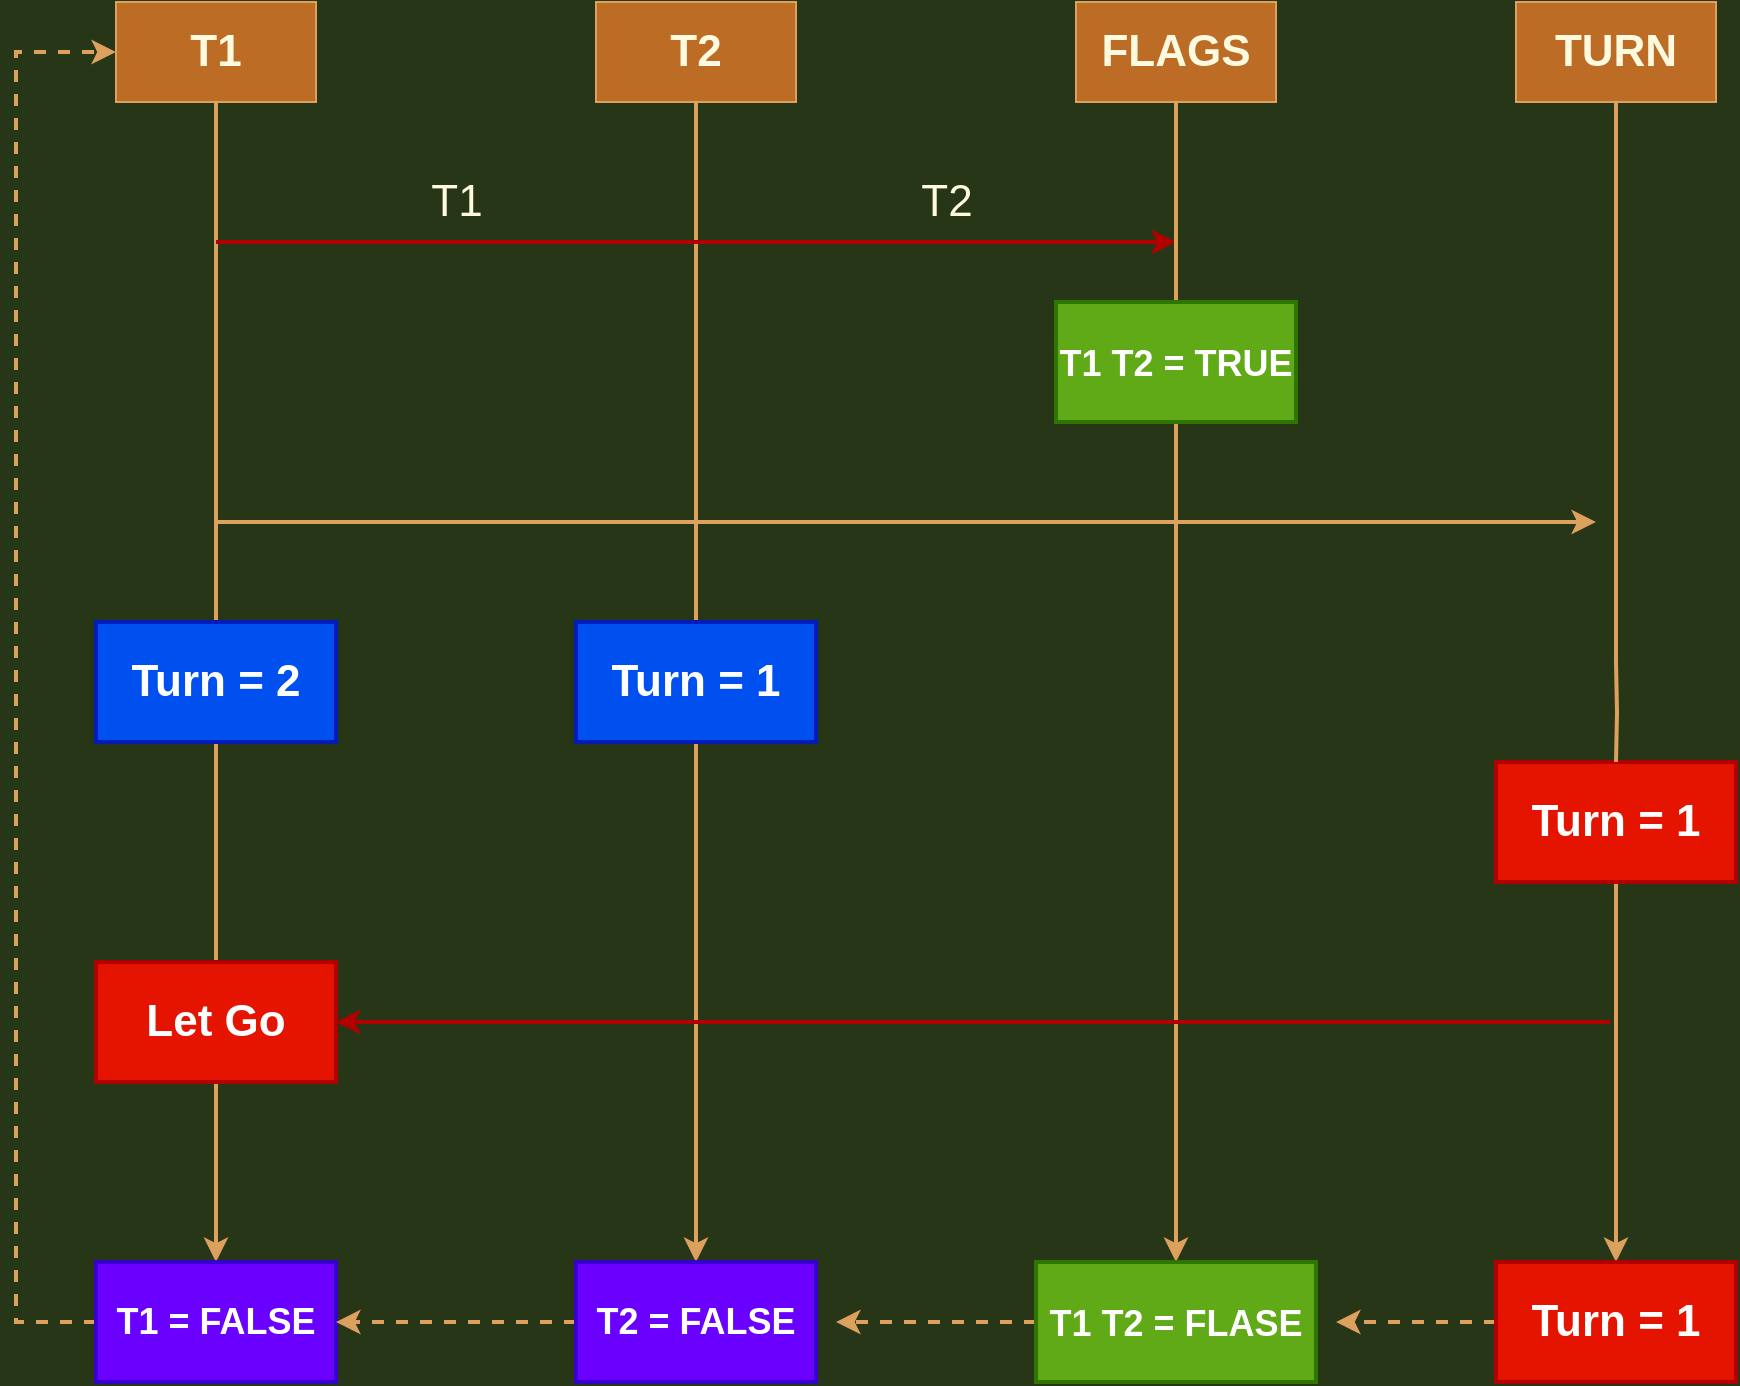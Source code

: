 <mxfile version="20.2.3" type="github">
  <diagram id="YKywLJ4MnfaMVIdNtOzC" name="第 1 页">
    <mxGraphModel dx="1143" dy="798" grid="1" gridSize="10" guides="1" tooltips="1" connect="1" arrows="1" fold="1" page="1" pageScale="1" pageWidth="1169" pageHeight="1654" background="#283618" math="0" shadow="0">
      <root>
        <mxCell id="0" />
        <mxCell id="1" parent="0" />
        <mxCell id="cNrf6fbMtUB66gXVMf4M-5" style="edgeStyle=orthogonalEdgeStyle;rounded=0;orthogonalLoop=1;jettySize=auto;html=1;fontColor=#FEFAE0;strokeColor=#DDA15E;fillColor=#BC6C25;strokeWidth=2;" edge="1" parent="1" source="cNrf6fbMtUB66gXVMf4M-3">
          <mxGeometry relative="1" as="geometry">
            <mxPoint x="360" y="840" as="targetPoint" />
          </mxGeometry>
        </mxCell>
        <mxCell id="cNrf6fbMtUB66gXVMf4M-3" value="&lt;span style=&quot;font-size: 22px;&quot;&gt;&lt;b&gt;T1&lt;/b&gt;&lt;/span&gt;" style="rounded=0;whiteSpace=wrap;html=1;fillColor=#BC6C25;strokeColor=#DDA15E;fontColor=#FEFAE0;" vertex="1" parent="1">
          <mxGeometry x="310" y="210" width="100" height="50" as="geometry" />
        </mxCell>
        <mxCell id="cNrf6fbMtUB66gXVMf4M-6" style="edgeStyle=orthogonalEdgeStyle;rounded=0;orthogonalLoop=1;jettySize=auto;html=1;fontColor=#FEFAE0;strokeColor=#DDA15E;strokeWidth=2;fillColor=#BC6C25;" edge="1" parent="1" source="cNrf6fbMtUB66gXVMf4M-4">
          <mxGeometry relative="1" as="geometry">
            <mxPoint x="600" y="840" as="targetPoint" />
          </mxGeometry>
        </mxCell>
        <mxCell id="cNrf6fbMtUB66gXVMf4M-4" value="&lt;span style=&quot;font-size: 22px;&quot;&gt;&lt;b&gt;T2&lt;/b&gt;&lt;/span&gt;" style="rounded=0;whiteSpace=wrap;html=1;fillColor=#BC6C25;strokeColor=#DDA15E;fontColor=#FEFAE0;" vertex="1" parent="1">
          <mxGeometry x="550" y="210" width="100" height="50" as="geometry" />
        </mxCell>
        <mxCell id="cNrf6fbMtUB66gXVMf4M-10" style="edgeStyle=orthogonalEdgeStyle;rounded=0;orthogonalLoop=1;jettySize=auto;html=1;fontColor=#FEFAE0;strokeColor=#DDA15E;strokeWidth=2;fillColor=#BC6C25;startArrow=none;exitX=0.5;exitY=1;exitDx=0;exitDy=0;" edge="1" parent="1" source="cNrf6fbMtUB66gXVMf4M-23">
          <mxGeometry relative="1" as="geometry">
            <mxPoint x="840" y="840" as="targetPoint" />
            <mxPoint x="840" y="410" as="sourcePoint" />
          </mxGeometry>
        </mxCell>
        <mxCell id="cNrf6fbMtUB66gXVMf4M-11" value="&lt;span style=&quot;font-size: 22px;&quot;&gt;&lt;b&gt;FLAGS&lt;/b&gt;&lt;/span&gt;" style="rounded=0;whiteSpace=wrap;html=1;fillColor=#BC6C25;strokeColor=#DDA15E;fontColor=#FEFAE0;" vertex="1" parent="1">
          <mxGeometry x="790" y="210" width="100" height="50" as="geometry" />
        </mxCell>
        <mxCell id="cNrf6fbMtUB66gXVMf4M-12" style="edgeStyle=orthogonalEdgeStyle;rounded=0;orthogonalLoop=1;jettySize=auto;html=1;fontColor=#FEFAE0;strokeColor=#DDA15E;strokeWidth=2;fillColor=#BC6C25;startArrow=none;" edge="1" parent="1" source="cNrf6fbMtUB66gXVMf4M-32">
          <mxGeometry relative="1" as="geometry">
            <mxPoint x="1060" y="840" as="targetPoint" />
            <mxPoint x="1060" y="540" as="sourcePoint" />
          </mxGeometry>
        </mxCell>
        <mxCell id="cNrf6fbMtUB66gXVMf4M-13" value="&lt;span style=&quot;font-size: 22px;&quot;&gt;&lt;b&gt;TURN&lt;/b&gt;&lt;/span&gt;" style="rounded=0;whiteSpace=wrap;html=1;fillColor=#BC6C25;strokeColor=#DDA15E;fontColor=#FEFAE0;" vertex="1" parent="1">
          <mxGeometry x="1010" y="210" width="100" height="50" as="geometry" />
        </mxCell>
        <mxCell id="cNrf6fbMtUB66gXVMf4M-14" value="" style="endArrow=classic;html=1;rounded=0;fontSize=22;fontColor=#FEFAE0;strokeColor=#B20000;strokeWidth=2;fillColor=#e51400;" edge="1" parent="1">
          <mxGeometry width="50" height="50" relative="1" as="geometry">
            <mxPoint x="360" y="330" as="sourcePoint" />
            <mxPoint x="840" y="330" as="targetPoint" />
          </mxGeometry>
        </mxCell>
        <mxCell id="cNrf6fbMtUB66gXVMf4M-15" value="T1" style="text;html=1;align=center;verticalAlign=middle;resizable=0;points=[];autosize=1;strokeColor=none;fillColor=none;fontSize=22;fontColor=#FEFAE0;" vertex="1" parent="1">
          <mxGeometry x="455" y="290" width="50" height="40" as="geometry" />
        </mxCell>
        <mxCell id="cNrf6fbMtUB66gXVMf4M-16" value="T2" style="text;html=1;align=center;verticalAlign=middle;resizable=0;points=[];autosize=1;strokeColor=none;fillColor=none;fontSize=22;fontColor=#FEFAE0;" vertex="1" parent="1">
          <mxGeometry x="700" y="290" width="50" height="40" as="geometry" />
        </mxCell>
        <mxCell id="cNrf6fbMtUB66gXVMf4M-18" value="" style="endArrow=classic;html=1;rounded=0;fontSize=22;fontColor=#FEFAE0;strokeColor=#DDA15E;strokeWidth=2;fillColor=#BC6C25;" edge="1" parent="1">
          <mxGeometry width="50" height="50" relative="1" as="geometry">
            <mxPoint x="360" y="470" as="sourcePoint" />
            <mxPoint x="1050" y="470" as="targetPoint" />
          </mxGeometry>
        </mxCell>
        <mxCell id="cNrf6fbMtUB66gXVMf4M-19" value="" style="edgeStyle=orthogonalEdgeStyle;rounded=0;orthogonalLoop=1;jettySize=auto;html=1;fontColor=#FEFAE0;strokeColor=#DDA15E;strokeWidth=2;fillColor=#BC6C25;endArrow=none;" edge="1" parent="1" source="cNrf6fbMtUB66gXVMf4M-11">
          <mxGeometry relative="1" as="geometry">
            <mxPoint x="840" y="360" as="targetPoint" />
            <mxPoint x="840" y="260" as="sourcePoint" />
          </mxGeometry>
        </mxCell>
        <mxCell id="cNrf6fbMtUB66gXVMf4M-22" value="" style="edgeStyle=orthogonalEdgeStyle;rounded=0;orthogonalLoop=1;jettySize=auto;html=1;fontColor=#FEFAE0;strokeColor=#DDA15E;strokeWidth=2;fillColor=#BC6C25;endArrow=none;" edge="1" parent="1" source="cNrf6fbMtUB66gXVMf4M-13">
          <mxGeometry relative="1" as="geometry">
            <mxPoint x="1060" y="540" as="targetPoint" />
            <mxPoint x="1060" y="260" as="sourcePoint" />
          </mxGeometry>
        </mxCell>
        <mxCell id="cNrf6fbMtUB66gXVMf4M-23" value="&lt;font style=&quot;font-size: 18px;&quot;&gt;T1 T2 = TRUE&lt;/font&gt;" style="rounded=0;whiteSpace=wrap;html=1;fontSize=22;fontColor=#ffffff;strokeColor=#2D7600;strokeWidth=2;fillColor=#60a917;fontStyle=1" vertex="1" parent="1">
          <mxGeometry x="780" y="360" width="120" height="60" as="geometry" />
        </mxCell>
        <mxCell id="cNrf6fbMtUB66gXVMf4M-30" value="Turn = 2" style="rounded=0;whiteSpace=wrap;html=1;fontSize=22;fontColor=#ffffff;strokeColor=#001DBC;strokeWidth=2;fillColor=#0050ef;fontStyle=1" vertex="1" parent="1">
          <mxGeometry x="300" y="520" width="120" height="60" as="geometry" />
        </mxCell>
        <mxCell id="cNrf6fbMtUB66gXVMf4M-31" value="Turn = 1" style="rounded=0;whiteSpace=wrap;html=1;fontSize=22;fontColor=#ffffff;strokeColor=#001DBC;strokeWidth=2;fillColor=#0050ef;fontStyle=1" vertex="1" parent="1">
          <mxGeometry x="540" y="520" width="120" height="60" as="geometry" />
        </mxCell>
        <mxCell id="cNrf6fbMtUB66gXVMf4M-32" value="Turn = 1" style="rounded=0;whiteSpace=wrap;html=1;fontSize=22;fontColor=#ffffff;strokeColor=#B20000;strokeWidth=2;fillColor=#e51400;fontStyle=1" vertex="1" parent="1">
          <mxGeometry x="1000" y="590" width="120" height="60" as="geometry" />
        </mxCell>
        <mxCell id="cNrf6fbMtUB66gXVMf4M-33" value="" style="edgeStyle=orthogonalEdgeStyle;rounded=0;orthogonalLoop=1;jettySize=auto;html=1;fontColor=#FEFAE0;strokeColor=#DDA15E;strokeWidth=2;fillColor=#BC6C25;startArrow=none;endArrow=none;" edge="1" parent="1" target="cNrf6fbMtUB66gXVMf4M-32">
          <mxGeometry relative="1" as="geometry">
            <mxPoint x="1060" y="840" as="targetPoint" />
            <mxPoint x="1060" y="540" as="sourcePoint" />
          </mxGeometry>
        </mxCell>
        <mxCell id="cNrf6fbMtUB66gXVMf4M-34" value="" style="endArrow=classic;html=1;rounded=0;fontSize=22;fontColor=#FEFAE0;strokeColor=#B20000;strokeWidth=2;fillColor=#e51400;" edge="1" parent="1">
          <mxGeometry width="50" height="50" relative="1" as="geometry">
            <mxPoint x="1057" y="720" as="sourcePoint" />
            <mxPoint x="420" y="720" as="targetPoint" />
          </mxGeometry>
        </mxCell>
        <mxCell id="cNrf6fbMtUB66gXVMf4M-36" value="&lt;b&gt;Let Go&lt;/b&gt;" style="rounded=0;whiteSpace=wrap;html=1;fontSize=22;fontColor=#ffffff;strokeColor=#B20000;strokeWidth=2;fillColor=#e51400;" vertex="1" parent="1">
          <mxGeometry x="300" y="690" width="120" height="60" as="geometry" />
        </mxCell>
        <mxCell id="cNrf6fbMtUB66gXVMf4M-39" style="edgeStyle=orthogonalEdgeStyle;rounded=0;orthogonalLoop=1;jettySize=auto;html=1;entryX=0;entryY=0.5;entryDx=0;entryDy=0;fontSize=18;fontColor=#FF3333;strokeColor=#DDA15E;strokeWidth=2;fillColor=#BC6C25;dashed=1;" edge="1" parent="1" source="cNrf6fbMtUB66gXVMf4M-38" target="cNrf6fbMtUB66gXVMf4M-3">
          <mxGeometry relative="1" as="geometry">
            <Array as="points">
              <mxPoint x="260" y="870" />
              <mxPoint x="260" y="235" />
            </Array>
          </mxGeometry>
        </mxCell>
        <mxCell id="cNrf6fbMtUB66gXVMf4M-38" value="T1 = FALSE" style="rounded=0;whiteSpace=wrap;html=1;fontSize=18;fontColor=#ffffff;strokeColor=#3700CC;strokeWidth=2;fillColor=#6a00ff;fontStyle=1" vertex="1" parent="1">
          <mxGeometry x="300" y="840" width="120" height="60" as="geometry" />
        </mxCell>
        <mxCell id="cNrf6fbMtUB66gXVMf4M-45" style="edgeStyle=orthogonalEdgeStyle;rounded=0;orthogonalLoop=1;jettySize=auto;html=1;entryX=1;entryY=0.5;entryDx=0;entryDy=0;dashed=1;fontSize=18;fontColor=#FF3333;strokeColor=#DDA15E;strokeWidth=2;fillColor=#BC6C25;" edge="1" parent="1" source="cNrf6fbMtUB66gXVMf4M-40" target="cNrf6fbMtUB66gXVMf4M-38">
          <mxGeometry relative="1" as="geometry" />
        </mxCell>
        <mxCell id="cNrf6fbMtUB66gXVMf4M-40" value="T2 = FALSE" style="rounded=0;whiteSpace=wrap;html=1;fontSize=18;fontColor=#ffffff;strokeColor=#3700CC;strokeWidth=2;fillColor=#6a00ff;fontStyle=1" vertex="1" parent="1">
          <mxGeometry x="540" y="840" width="120" height="60" as="geometry" />
        </mxCell>
        <mxCell id="cNrf6fbMtUB66gXVMf4M-44" style="edgeStyle=orthogonalEdgeStyle;rounded=0;orthogonalLoop=1;jettySize=auto;html=1;dashed=1;fontSize=18;fontColor=#FF3333;strokeColor=#DDA15E;strokeWidth=2;fillColor=#BC6C25;" edge="1" parent="1" source="cNrf6fbMtUB66gXVMf4M-41">
          <mxGeometry relative="1" as="geometry">
            <mxPoint x="670" y="870" as="targetPoint" />
          </mxGeometry>
        </mxCell>
        <mxCell id="cNrf6fbMtUB66gXVMf4M-41" value="&lt;font style=&quot;font-size: 18px;&quot;&gt;T1 T2 = FLASE&lt;/font&gt;" style="rounded=0;whiteSpace=wrap;html=1;fontSize=22;fontColor=#ffffff;strokeColor=#2D7600;strokeWidth=2;fillColor=#60a917;fontStyle=1" vertex="1" parent="1">
          <mxGeometry x="770" y="840" width="140" height="60" as="geometry" />
        </mxCell>
        <mxCell id="cNrf6fbMtUB66gXVMf4M-43" style="edgeStyle=orthogonalEdgeStyle;rounded=0;orthogonalLoop=1;jettySize=auto;html=1;dashed=1;fontSize=18;fontColor=#FF3333;strokeColor=#DDA15E;strokeWidth=2;fillColor=#BC6C25;" edge="1" parent="1" source="cNrf6fbMtUB66gXVMf4M-42">
          <mxGeometry relative="1" as="geometry">
            <mxPoint x="920" y="870" as="targetPoint" />
          </mxGeometry>
        </mxCell>
        <mxCell id="cNrf6fbMtUB66gXVMf4M-42" value="Turn = 1" style="rounded=0;whiteSpace=wrap;html=1;fontSize=22;fontColor=#ffffff;strokeColor=#B20000;strokeWidth=2;fillColor=#e51400;fontStyle=1" vertex="1" parent="1">
          <mxGeometry x="1000" y="840" width="120" height="60" as="geometry" />
        </mxCell>
      </root>
    </mxGraphModel>
  </diagram>
</mxfile>
